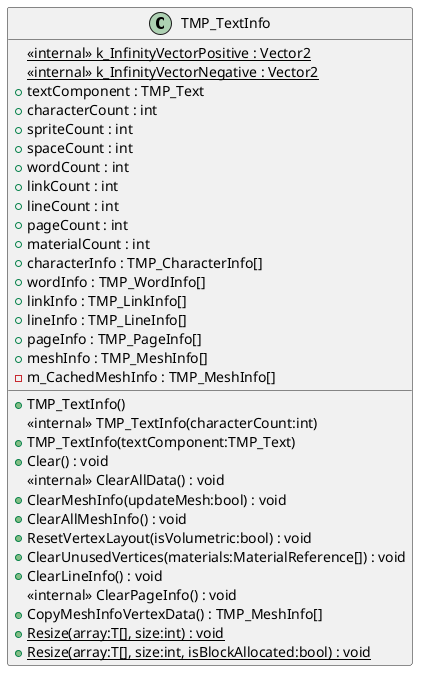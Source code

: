@startuml
class TMP_TextInfo {
    <<internal>> {static} k_InfinityVectorPositive : Vector2
    <<internal>> {static} k_InfinityVectorNegative : Vector2
    + textComponent : TMP_Text
    + characterCount : int
    + spriteCount : int
    + spaceCount : int
    + wordCount : int
    + linkCount : int
    + lineCount : int
    + pageCount : int
    + materialCount : int
    + characterInfo : TMP_CharacterInfo[]
    + wordInfo : TMP_WordInfo[]
    + linkInfo : TMP_LinkInfo[]
    + lineInfo : TMP_LineInfo[]
    + pageInfo : TMP_PageInfo[]
    + meshInfo : TMP_MeshInfo[]
    - m_CachedMeshInfo : TMP_MeshInfo[]
    + TMP_TextInfo()
    <<internal>> TMP_TextInfo(characterCount:int)
    + TMP_TextInfo(textComponent:TMP_Text)
    + Clear() : void
    <<internal>> ClearAllData() : void
    + ClearMeshInfo(updateMesh:bool) : void
    + ClearAllMeshInfo() : void
    + ResetVertexLayout(isVolumetric:bool) : void
    + ClearUnusedVertices(materials:MaterialReference[]) : void
    + ClearLineInfo() : void
    <<internal>> ClearPageInfo() : void
    + CopyMeshInfoVertexData() : TMP_MeshInfo[]
    + {static} Resize(array:T[], size:int) : void
    + {static} Resize(array:T[], size:int, isBlockAllocated:bool) : void
}
@enduml
